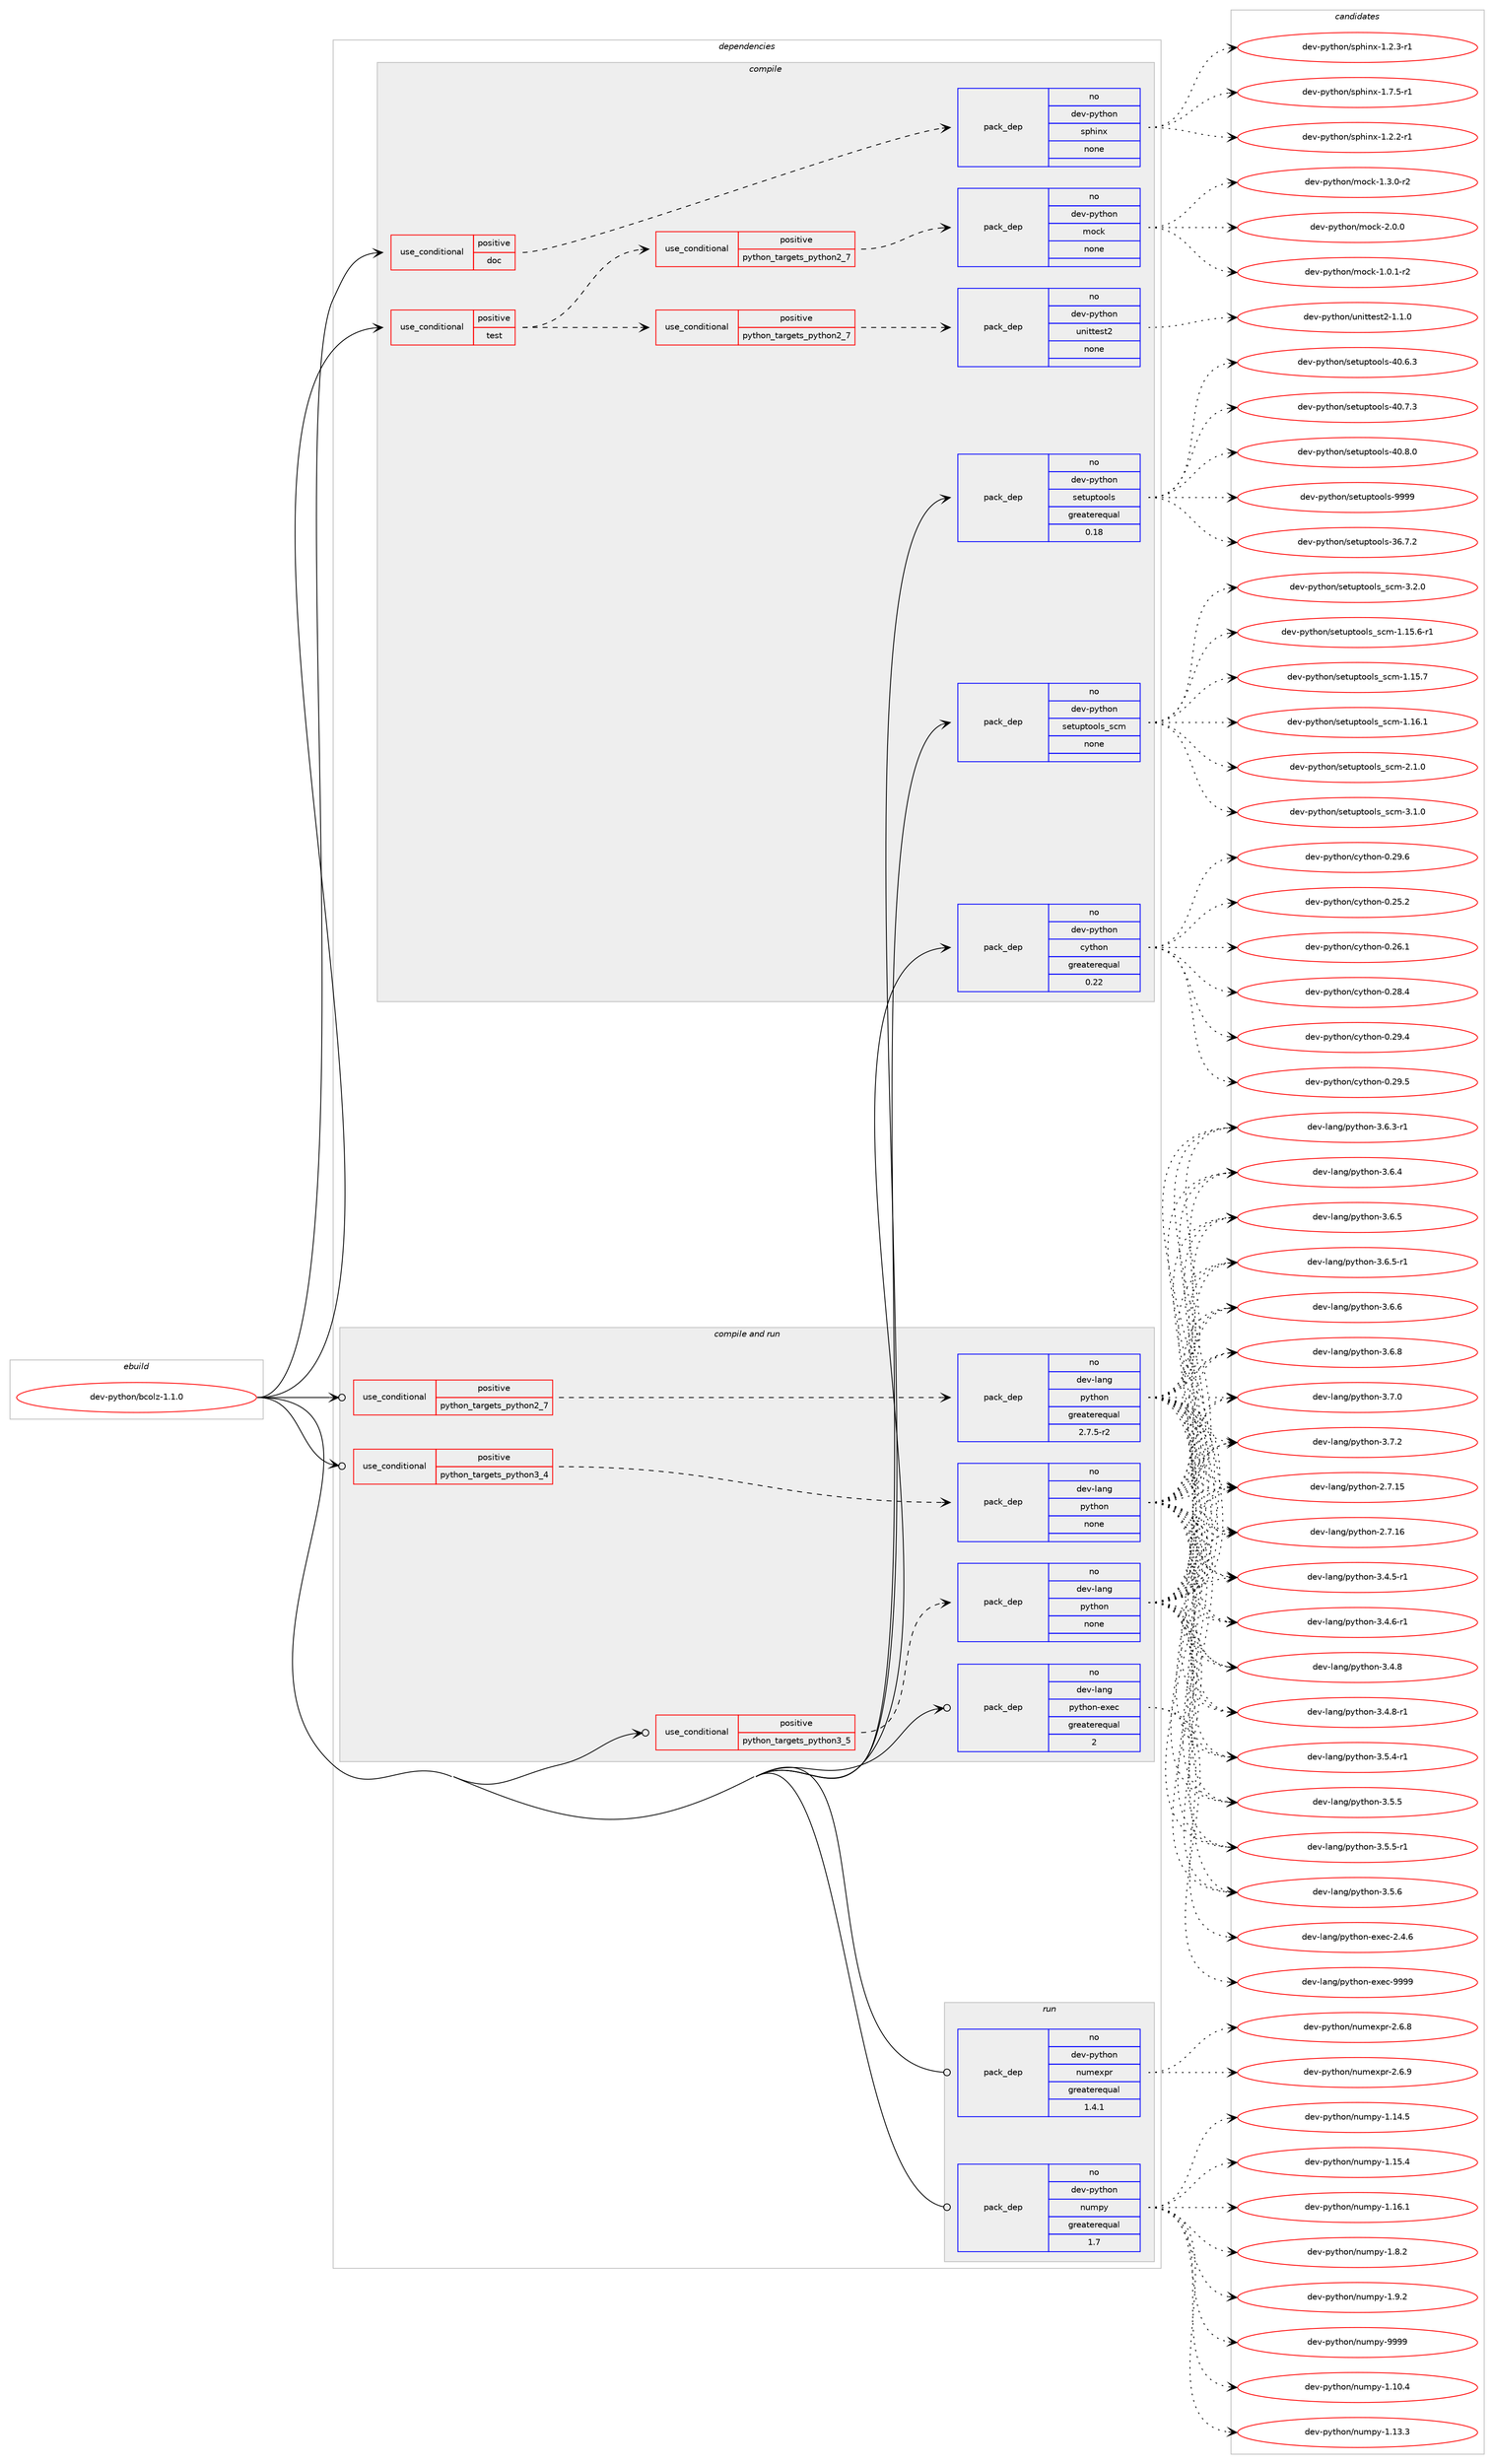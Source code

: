 digraph prolog {

# *************
# Graph options
# *************

newrank=true;
concentrate=true;
compound=true;
graph [rankdir=LR,fontname=Helvetica,fontsize=10,ranksep=1.5];#, ranksep=2.5, nodesep=0.2];
edge  [arrowhead=vee];
node  [fontname=Helvetica,fontsize=10];

# **********
# The ebuild
# **********

subgraph cluster_leftcol {
color=gray;
rank=same;
label=<<i>ebuild</i>>;
id [label="dev-python/bcolz-1.1.0", color=red, width=4, href="../dev-python/bcolz-1.1.0.svg"];
}

# ****************
# The dependencies
# ****************

subgraph cluster_midcol {
color=gray;
label=<<i>dependencies</i>>;
subgraph cluster_compile {
fillcolor="#eeeeee";
style=filled;
label=<<i>compile</i>>;
subgraph cond371519 {
dependency1400696 [label=<<TABLE BORDER="0" CELLBORDER="1" CELLSPACING="0" CELLPADDING="4"><TR><TD ROWSPAN="3" CELLPADDING="10">use_conditional</TD></TR><TR><TD>positive</TD></TR><TR><TD>doc</TD></TR></TABLE>>, shape=none, color=red];
subgraph pack1005950 {
dependency1400697 [label=<<TABLE BORDER="0" CELLBORDER="1" CELLSPACING="0" CELLPADDING="4" WIDTH="220"><TR><TD ROWSPAN="6" CELLPADDING="30">pack_dep</TD></TR><TR><TD WIDTH="110">no</TD></TR><TR><TD>dev-python</TD></TR><TR><TD>sphinx</TD></TR><TR><TD>none</TD></TR><TR><TD></TD></TR></TABLE>>, shape=none, color=blue];
}
dependency1400696:e -> dependency1400697:w [weight=20,style="dashed",arrowhead="vee"];
}
id:e -> dependency1400696:w [weight=20,style="solid",arrowhead="vee"];
subgraph cond371520 {
dependency1400698 [label=<<TABLE BORDER="0" CELLBORDER="1" CELLSPACING="0" CELLPADDING="4"><TR><TD ROWSPAN="3" CELLPADDING="10">use_conditional</TD></TR><TR><TD>positive</TD></TR><TR><TD>test</TD></TR></TABLE>>, shape=none, color=red];
subgraph cond371521 {
dependency1400699 [label=<<TABLE BORDER="0" CELLBORDER="1" CELLSPACING="0" CELLPADDING="4"><TR><TD ROWSPAN="3" CELLPADDING="10">use_conditional</TD></TR><TR><TD>positive</TD></TR><TR><TD>python_targets_python2_7</TD></TR></TABLE>>, shape=none, color=red];
subgraph pack1005951 {
dependency1400700 [label=<<TABLE BORDER="0" CELLBORDER="1" CELLSPACING="0" CELLPADDING="4" WIDTH="220"><TR><TD ROWSPAN="6" CELLPADDING="30">pack_dep</TD></TR><TR><TD WIDTH="110">no</TD></TR><TR><TD>dev-python</TD></TR><TR><TD>mock</TD></TR><TR><TD>none</TD></TR><TR><TD></TD></TR></TABLE>>, shape=none, color=blue];
}
dependency1400699:e -> dependency1400700:w [weight=20,style="dashed",arrowhead="vee"];
}
dependency1400698:e -> dependency1400699:w [weight=20,style="dashed",arrowhead="vee"];
subgraph cond371522 {
dependency1400701 [label=<<TABLE BORDER="0" CELLBORDER="1" CELLSPACING="0" CELLPADDING="4"><TR><TD ROWSPAN="3" CELLPADDING="10">use_conditional</TD></TR><TR><TD>positive</TD></TR><TR><TD>python_targets_python2_7</TD></TR></TABLE>>, shape=none, color=red];
subgraph pack1005952 {
dependency1400702 [label=<<TABLE BORDER="0" CELLBORDER="1" CELLSPACING="0" CELLPADDING="4" WIDTH="220"><TR><TD ROWSPAN="6" CELLPADDING="30">pack_dep</TD></TR><TR><TD WIDTH="110">no</TD></TR><TR><TD>dev-python</TD></TR><TR><TD>unittest2</TD></TR><TR><TD>none</TD></TR><TR><TD></TD></TR></TABLE>>, shape=none, color=blue];
}
dependency1400701:e -> dependency1400702:w [weight=20,style="dashed",arrowhead="vee"];
}
dependency1400698:e -> dependency1400701:w [weight=20,style="dashed",arrowhead="vee"];
}
id:e -> dependency1400698:w [weight=20,style="solid",arrowhead="vee"];
subgraph pack1005953 {
dependency1400703 [label=<<TABLE BORDER="0" CELLBORDER="1" CELLSPACING="0" CELLPADDING="4" WIDTH="220"><TR><TD ROWSPAN="6" CELLPADDING="30">pack_dep</TD></TR><TR><TD WIDTH="110">no</TD></TR><TR><TD>dev-python</TD></TR><TR><TD>cython</TD></TR><TR><TD>greaterequal</TD></TR><TR><TD>0.22</TD></TR></TABLE>>, shape=none, color=blue];
}
id:e -> dependency1400703:w [weight=20,style="solid",arrowhead="vee"];
subgraph pack1005954 {
dependency1400704 [label=<<TABLE BORDER="0" CELLBORDER="1" CELLSPACING="0" CELLPADDING="4" WIDTH="220"><TR><TD ROWSPAN="6" CELLPADDING="30">pack_dep</TD></TR><TR><TD WIDTH="110">no</TD></TR><TR><TD>dev-python</TD></TR><TR><TD>setuptools</TD></TR><TR><TD>greaterequal</TD></TR><TR><TD>0.18</TD></TR></TABLE>>, shape=none, color=blue];
}
id:e -> dependency1400704:w [weight=20,style="solid",arrowhead="vee"];
subgraph pack1005955 {
dependency1400705 [label=<<TABLE BORDER="0" CELLBORDER="1" CELLSPACING="0" CELLPADDING="4" WIDTH="220"><TR><TD ROWSPAN="6" CELLPADDING="30">pack_dep</TD></TR><TR><TD WIDTH="110">no</TD></TR><TR><TD>dev-python</TD></TR><TR><TD>setuptools_scm</TD></TR><TR><TD>none</TD></TR><TR><TD></TD></TR></TABLE>>, shape=none, color=blue];
}
id:e -> dependency1400705:w [weight=20,style="solid",arrowhead="vee"];
}
subgraph cluster_compileandrun {
fillcolor="#eeeeee";
style=filled;
label=<<i>compile and run</i>>;
subgraph cond371523 {
dependency1400706 [label=<<TABLE BORDER="0" CELLBORDER="1" CELLSPACING="0" CELLPADDING="4"><TR><TD ROWSPAN="3" CELLPADDING="10">use_conditional</TD></TR><TR><TD>positive</TD></TR><TR><TD>python_targets_python2_7</TD></TR></TABLE>>, shape=none, color=red];
subgraph pack1005956 {
dependency1400707 [label=<<TABLE BORDER="0" CELLBORDER="1" CELLSPACING="0" CELLPADDING="4" WIDTH="220"><TR><TD ROWSPAN="6" CELLPADDING="30">pack_dep</TD></TR><TR><TD WIDTH="110">no</TD></TR><TR><TD>dev-lang</TD></TR><TR><TD>python</TD></TR><TR><TD>greaterequal</TD></TR><TR><TD>2.7.5-r2</TD></TR></TABLE>>, shape=none, color=blue];
}
dependency1400706:e -> dependency1400707:w [weight=20,style="dashed",arrowhead="vee"];
}
id:e -> dependency1400706:w [weight=20,style="solid",arrowhead="odotvee"];
subgraph cond371524 {
dependency1400708 [label=<<TABLE BORDER="0" CELLBORDER="1" CELLSPACING="0" CELLPADDING="4"><TR><TD ROWSPAN="3" CELLPADDING="10">use_conditional</TD></TR><TR><TD>positive</TD></TR><TR><TD>python_targets_python3_4</TD></TR></TABLE>>, shape=none, color=red];
subgraph pack1005957 {
dependency1400709 [label=<<TABLE BORDER="0" CELLBORDER="1" CELLSPACING="0" CELLPADDING="4" WIDTH="220"><TR><TD ROWSPAN="6" CELLPADDING="30">pack_dep</TD></TR><TR><TD WIDTH="110">no</TD></TR><TR><TD>dev-lang</TD></TR><TR><TD>python</TD></TR><TR><TD>none</TD></TR><TR><TD></TD></TR></TABLE>>, shape=none, color=blue];
}
dependency1400708:e -> dependency1400709:w [weight=20,style="dashed",arrowhead="vee"];
}
id:e -> dependency1400708:w [weight=20,style="solid",arrowhead="odotvee"];
subgraph cond371525 {
dependency1400710 [label=<<TABLE BORDER="0" CELLBORDER="1" CELLSPACING="0" CELLPADDING="4"><TR><TD ROWSPAN="3" CELLPADDING="10">use_conditional</TD></TR><TR><TD>positive</TD></TR><TR><TD>python_targets_python3_5</TD></TR></TABLE>>, shape=none, color=red];
subgraph pack1005958 {
dependency1400711 [label=<<TABLE BORDER="0" CELLBORDER="1" CELLSPACING="0" CELLPADDING="4" WIDTH="220"><TR><TD ROWSPAN="6" CELLPADDING="30">pack_dep</TD></TR><TR><TD WIDTH="110">no</TD></TR><TR><TD>dev-lang</TD></TR><TR><TD>python</TD></TR><TR><TD>none</TD></TR><TR><TD></TD></TR></TABLE>>, shape=none, color=blue];
}
dependency1400710:e -> dependency1400711:w [weight=20,style="dashed",arrowhead="vee"];
}
id:e -> dependency1400710:w [weight=20,style="solid",arrowhead="odotvee"];
subgraph pack1005959 {
dependency1400712 [label=<<TABLE BORDER="0" CELLBORDER="1" CELLSPACING="0" CELLPADDING="4" WIDTH="220"><TR><TD ROWSPAN="6" CELLPADDING="30">pack_dep</TD></TR><TR><TD WIDTH="110">no</TD></TR><TR><TD>dev-lang</TD></TR><TR><TD>python-exec</TD></TR><TR><TD>greaterequal</TD></TR><TR><TD>2</TD></TR></TABLE>>, shape=none, color=blue];
}
id:e -> dependency1400712:w [weight=20,style="solid",arrowhead="odotvee"];
}
subgraph cluster_run {
fillcolor="#eeeeee";
style=filled;
label=<<i>run</i>>;
subgraph pack1005960 {
dependency1400713 [label=<<TABLE BORDER="0" CELLBORDER="1" CELLSPACING="0" CELLPADDING="4" WIDTH="220"><TR><TD ROWSPAN="6" CELLPADDING="30">pack_dep</TD></TR><TR><TD WIDTH="110">no</TD></TR><TR><TD>dev-python</TD></TR><TR><TD>numexpr</TD></TR><TR><TD>greaterequal</TD></TR><TR><TD>1.4.1</TD></TR></TABLE>>, shape=none, color=blue];
}
id:e -> dependency1400713:w [weight=20,style="solid",arrowhead="odot"];
subgraph pack1005961 {
dependency1400714 [label=<<TABLE BORDER="0" CELLBORDER="1" CELLSPACING="0" CELLPADDING="4" WIDTH="220"><TR><TD ROWSPAN="6" CELLPADDING="30">pack_dep</TD></TR><TR><TD WIDTH="110">no</TD></TR><TR><TD>dev-python</TD></TR><TR><TD>numpy</TD></TR><TR><TD>greaterequal</TD></TR><TR><TD>1.7</TD></TR></TABLE>>, shape=none, color=blue];
}
id:e -> dependency1400714:w [weight=20,style="solid",arrowhead="odot"];
}
}

# **************
# The candidates
# **************

subgraph cluster_choices {
rank=same;
color=gray;
label=<<i>candidates</i>>;

subgraph choice1005950 {
color=black;
nodesep=1;
choice10010111845112121116104111110471151121041051101204549465046504511449 [label="dev-python/sphinx-1.2.2-r1", color=red, width=4,href="../dev-python/sphinx-1.2.2-r1.svg"];
choice10010111845112121116104111110471151121041051101204549465046514511449 [label="dev-python/sphinx-1.2.3-r1", color=red, width=4,href="../dev-python/sphinx-1.2.3-r1.svg"];
choice10010111845112121116104111110471151121041051101204549465546534511449 [label="dev-python/sphinx-1.7.5-r1", color=red, width=4,href="../dev-python/sphinx-1.7.5-r1.svg"];
dependency1400697:e -> choice10010111845112121116104111110471151121041051101204549465046504511449:w [style=dotted,weight="100"];
dependency1400697:e -> choice10010111845112121116104111110471151121041051101204549465046514511449:w [style=dotted,weight="100"];
dependency1400697:e -> choice10010111845112121116104111110471151121041051101204549465546534511449:w [style=dotted,weight="100"];
}
subgraph choice1005951 {
color=black;
nodesep=1;
choice1001011184511212111610411111047109111991074549464846494511450 [label="dev-python/mock-1.0.1-r2", color=red, width=4,href="../dev-python/mock-1.0.1-r2.svg"];
choice1001011184511212111610411111047109111991074549465146484511450 [label="dev-python/mock-1.3.0-r2", color=red, width=4,href="../dev-python/mock-1.3.0-r2.svg"];
choice100101118451121211161041111104710911199107455046484648 [label="dev-python/mock-2.0.0", color=red, width=4,href="../dev-python/mock-2.0.0.svg"];
dependency1400700:e -> choice1001011184511212111610411111047109111991074549464846494511450:w [style=dotted,weight="100"];
dependency1400700:e -> choice1001011184511212111610411111047109111991074549465146484511450:w [style=dotted,weight="100"];
dependency1400700:e -> choice100101118451121211161041111104710911199107455046484648:w [style=dotted,weight="100"];
}
subgraph choice1005952 {
color=black;
nodesep=1;
choice100101118451121211161041111104711711010511611610111511650454946494648 [label="dev-python/unittest2-1.1.0", color=red, width=4,href="../dev-python/unittest2-1.1.0.svg"];
dependency1400702:e -> choice100101118451121211161041111104711711010511611610111511650454946494648:w [style=dotted,weight="100"];
}
subgraph choice1005953 {
color=black;
nodesep=1;
choice10010111845112121116104111110479912111610411111045484650534650 [label="dev-python/cython-0.25.2", color=red, width=4,href="../dev-python/cython-0.25.2.svg"];
choice10010111845112121116104111110479912111610411111045484650544649 [label="dev-python/cython-0.26.1", color=red, width=4,href="../dev-python/cython-0.26.1.svg"];
choice10010111845112121116104111110479912111610411111045484650564652 [label="dev-python/cython-0.28.4", color=red, width=4,href="../dev-python/cython-0.28.4.svg"];
choice10010111845112121116104111110479912111610411111045484650574652 [label="dev-python/cython-0.29.4", color=red, width=4,href="../dev-python/cython-0.29.4.svg"];
choice10010111845112121116104111110479912111610411111045484650574653 [label="dev-python/cython-0.29.5", color=red, width=4,href="../dev-python/cython-0.29.5.svg"];
choice10010111845112121116104111110479912111610411111045484650574654 [label="dev-python/cython-0.29.6", color=red, width=4,href="../dev-python/cython-0.29.6.svg"];
dependency1400703:e -> choice10010111845112121116104111110479912111610411111045484650534650:w [style=dotted,weight="100"];
dependency1400703:e -> choice10010111845112121116104111110479912111610411111045484650544649:w [style=dotted,weight="100"];
dependency1400703:e -> choice10010111845112121116104111110479912111610411111045484650564652:w [style=dotted,weight="100"];
dependency1400703:e -> choice10010111845112121116104111110479912111610411111045484650574652:w [style=dotted,weight="100"];
dependency1400703:e -> choice10010111845112121116104111110479912111610411111045484650574653:w [style=dotted,weight="100"];
dependency1400703:e -> choice10010111845112121116104111110479912111610411111045484650574654:w [style=dotted,weight="100"];
}
subgraph choice1005954 {
color=black;
nodesep=1;
choice100101118451121211161041111104711510111611711211611111110811545515446554650 [label="dev-python/setuptools-36.7.2", color=red, width=4,href="../dev-python/setuptools-36.7.2.svg"];
choice100101118451121211161041111104711510111611711211611111110811545524846544651 [label="dev-python/setuptools-40.6.3", color=red, width=4,href="../dev-python/setuptools-40.6.3.svg"];
choice100101118451121211161041111104711510111611711211611111110811545524846554651 [label="dev-python/setuptools-40.7.3", color=red, width=4,href="../dev-python/setuptools-40.7.3.svg"];
choice100101118451121211161041111104711510111611711211611111110811545524846564648 [label="dev-python/setuptools-40.8.0", color=red, width=4,href="../dev-python/setuptools-40.8.0.svg"];
choice10010111845112121116104111110471151011161171121161111111081154557575757 [label="dev-python/setuptools-9999", color=red, width=4,href="../dev-python/setuptools-9999.svg"];
dependency1400704:e -> choice100101118451121211161041111104711510111611711211611111110811545515446554650:w [style=dotted,weight="100"];
dependency1400704:e -> choice100101118451121211161041111104711510111611711211611111110811545524846544651:w [style=dotted,weight="100"];
dependency1400704:e -> choice100101118451121211161041111104711510111611711211611111110811545524846554651:w [style=dotted,weight="100"];
dependency1400704:e -> choice100101118451121211161041111104711510111611711211611111110811545524846564648:w [style=dotted,weight="100"];
dependency1400704:e -> choice10010111845112121116104111110471151011161171121161111111081154557575757:w [style=dotted,weight="100"];
}
subgraph choice1005955 {
color=black;
nodesep=1;
choice10010111845112121116104111110471151011161171121161111111081159511599109454946495346544511449 [label="dev-python/setuptools_scm-1.15.6-r1", color=red, width=4,href="../dev-python/setuptools_scm-1.15.6-r1.svg"];
choice1001011184511212111610411111047115101116117112116111111108115951159910945494649534655 [label="dev-python/setuptools_scm-1.15.7", color=red, width=4,href="../dev-python/setuptools_scm-1.15.7.svg"];
choice1001011184511212111610411111047115101116117112116111111108115951159910945494649544649 [label="dev-python/setuptools_scm-1.16.1", color=red, width=4,href="../dev-python/setuptools_scm-1.16.1.svg"];
choice10010111845112121116104111110471151011161171121161111111081159511599109455046494648 [label="dev-python/setuptools_scm-2.1.0", color=red, width=4,href="../dev-python/setuptools_scm-2.1.0.svg"];
choice10010111845112121116104111110471151011161171121161111111081159511599109455146494648 [label="dev-python/setuptools_scm-3.1.0", color=red, width=4,href="../dev-python/setuptools_scm-3.1.0.svg"];
choice10010111845112121116104111110471151011161171121161111111081159511599109455146504648 [label="dev-python/setuptools_scm-3.2.0", color=red, width=4,href="../dev-python/setuptools_scm-3.2.0.svg"];
dependency1400705:e -> choice10010111845112121116104111110471151011161171121161111111081159511599109454946495346544511449:w [style=dotted,weight="100"];
dependency1400705:e -> choice1001011184511212111610411111047115101116117112116111111108115951159910945494649534655:w [style=dotted,weight="100"];
dependency1400705:e -> choice1001011184511212111610411111047115101116117112116111111108115951159910945494649544649:w [style=dotted,weight="100"];
dependency1400705:e -> choice10010111845112121116104111110471151011161171121161111111081159511599109455046494648:w [style=dotted,weight="100"];
dependency1400705:e -> choice10010111845112121116104111110471151011161171121161111111081159511599109455146494648:w [style=dotted,weight="100"];
dependency1400705:e -> choice10010111845112121116104111110471151011161171121161111111081159511599109455146504648:w [style=dotted,weight="100"];
}
subgraph choice1005956 {
color=black;
nodesep=1;
choice10010111845108971101034711212111610411111045504655464953 [label="dev-lang/python-2.7.15", color=red, width=4,href="../dev-lang/python-2.7.15.svg"];
choice10010111845108971101034711212111610411111045504655464954 [label="dev-lang/python-2.7.16", color=red, width=4,href="../dev-lang/python-2.7.16.svg"];
choice1001011184510897110103471121211161041111104551465246534511449 [label="dev-lang/python-3.4.5-r1", color=red, width=4,href="../dev-lang/python-3.4.5-r1.svg"];
choice1001011184510897110103471121211161041111104551465246544511449 [label="dev-lang/python-3.4.6-r1", color=red, width=4,href="../dev-lang/python-3.4.6-r1.svg"];
choice100101118451089711010347112121116104111110455146524656 [label="dev-lang/python-3.4.8", color=red, width=4,href="../dev-lang/python-3.4.8.svg"];
choice1001011184510897110103471121211161041111104551465246564511449 [label="dev-lang/python-3.4.8-r1", color=red, width=4,href="../dev-lang/python-3.4.8-r1.svg"];
choice1001011184510897110103471121211161041111104551465346524511449 [label="dev-lang/python-3.5.4-r1", color=red, width=4,href="../dev-lang/python-3.5.4-r1.svg"];
choice100101118451089711010347112121116104111110455146534653 [label="dev-lang/python-3.5.5", color=red, width=4,href="../dev-lang/python-3.5.5.svg"];
choice1001011184510897110103471121211161041111104551465346534511449 [label="dev-lang/python-3.5.5-r1", color=red, width=4,href="../dev-lang/python-3.5.5-r1.svg"];
choice100101118451089711010347112121116104111110455146534654 [label="dev-lang/python-3.5.6", color=red, width=4,href="../dev-lang/python-3.5.6.svg"];
choice1001011184510897110103471121211161041111104551465446514511449 [label="dev-lang/python-3.6.3-r1", color=red, width=4,href="../dev-lang/python-3.6.3-r1.svg"];
choice100101118451089711010347112121116104111110455146544652 [label="dev-lang/python-3.6.4", color=red, width=4,href="../dev-lang/python-3.6.4.svg"];
choice100101118451089711010347112121116104111110455146544653 [label="dev-lang/python-3.6.5", color=red, width=4,href="../dev-lang/python-3.6.5.svg"];
choice1001011184510897110103471121211161041111104551465446534511449 [label="dev-lang/python-3.6.5-r1", color=red, width=4,href="../dev-lang/python-3.6.5-r1.svg"];
choice100101118451089711010347112121116104111110455146544654 [label="dev-lang/python-3.6.6", color=red, width=4,href="../dev-lang/python-3.6.6.svg"];
choice100101118451089711010347112121116104111110455146544656 [label="dev-lang/python-3.6.8", color=red, width=4,href="../dev-lang/python-3.6.8.svg"];
choice100101118451089711010347112121116104111110455146554648 [label="dev-lang/python-3.7.0", color=red, width=4,href="../dev-lang/python-3.7.0.svg"];
choice100101118451089711010347112121116104111110455146554650 [label="dev-lang/python-3.7.2", color=red, width=4,href="../dev-lang/python-3.7.2.svg"];
dependency1400707:e -> choice10010111845108971101034711212111610411111045504655464953:w [style=dotted,weight="100"];
dependency1400707:e -> choice10010111845108971101034711212111610411111045504655464954:w [style=dotted,weight="100"];
dependency1400707:e -> choice1001011184510897110103471121211161041111104551465246534511449:w [style=dotted,weight="100"];
dependency1400707:e -> choice1001011184510897110103471121211161041111104551465246544511449:w [style=dotted,weight="100"];
dependency1400707:e -> choice100101118451089711010347112121116104111110455146524656:w [style=dotted,weight="100"];
dependency1400707:e -> choice1001011184510897110103471121211161041111104551465246564511449:w [style=dotted,weight="100"];
dependency1400707:e -> choice1001011184510897110103471121211161041111104551465346524511449:w [style=dotted,weight="100"];
dependency1400707:e -> choice100101118451089711010347112121116104111110455146534653:w [style=dotted,weight="100"];
dependency1400707:e -> choice1001011184510897110103471121211161041111104551465346534511449:w [style=dotted,weight="100"];
dependency1400707:e -> choice100101118451089711010347112121116104111110455146534654:w [style=dotted,weight="100"];
dependency1400707:e -> choice1001011184510897110103471121211161041111104551465446514511449:w [style=dotted,weight="100"];
dependency1400707:e -> choice100101118451089711010347112121116104111110455146544652:w [style=dotted,weight="100"];
dependency1400707:e -> choice100101118451089711010347112121116104111110455146544653:w [style=dotted,weight="100"];
dependency1400707:e -> choice1001011184510897110103471121211161041111104551465446534511449:w [style=dotted,weight="100"];
dependency1400707:e -> choice100101118451089711010347112121116104111110455146544654:w [style=dotted,weight="100"];
dependency1400707:e -> choice100101118451089711010347112121116104111110455146544656:w [style=dotted,weight="100"];
dependency1400707:e -> choice100101118451089711010347112121116104111110455146554648:w [style=dotted,weight="100"];
dependency1400707:e -> choice100101118451089711010347112121116104111110455146554650:w [style=dotted,weight="100"];
}
subgraph choice1005957 {
color=black;
nodesep=1;
choice10010111845108971101034711212111610411111045504655464953 [label="dev-lang/python-2.7.15", color=red, width=4,href="../dev-lang/python-2.7.15.svg"];
choice10010111845108971101034711212111610411111045504655464954 [label="dev-lang/python-2.7.16", color=red, width=4,href="../dev-lang/python-2.7.16.svg"];
choice1001011184510897110103471121211161041111104551465246534511449 [label="dev-lang/python-3.4.5-r1", color=red, width=4,href="../dev-lang/python-3.4.5-r1.svg"];
choice1001011184510897110103471121211161041111104551465246544511449 [label="dev-lang/python-3.4.6-r1", color=red, width=4,href="../dev-lang/python-3.4.6-r1.svg"];
choice100101118451089711010347112121116104111110455146524656 [label="dev-lang/python-3.4.8", color=red, width=4,href="../dev-lang/python-3.4.8.svg"];
choice1001011184510897110103471121211161041111104551465246564511449 [label="dev-lang/python-3.4.8-r1", color=red, width=4,href="../dev-lang/python-3.4.8-r1.svg"];
choice1001011184510897110103471121211161041111104551465346524511449 [label="dev-lang/python-3.5.4-r1", color=red, width=4,href="../dev-lang/python-3.5.4-r1.svg"];
choice100101118451089711010347112121116104111110455146534653 [label="dev-lang/python-3.5.5", color=red, width=4,href="../dev-lang/python-3.5.5.svg"];
choice1001011184510897110103471121211161041111104551465346534511449 [label="dev-lang/python-3.5.5-r1", color=red, width=4,href="../dev-lang/python-3.5.5-r1.svg"];
choice100101118451089711010347112121116104111110455146534654 [label="dev-lang/python-3.5.6", color=red, width=4,href="../dev-lang/python-3.5.6.svg"];
choice1001011184510897110103471121211161041111104551465446514511449 [label="dev-lang/python-3.6.3-r1", color=red, width=4,href="../dev-lang/python-3.6.3-r1.svg"];
choice100101118451089711010347112121116104111110455146544652 [label="dev-lang/python-3.6.4", color=red, width=4,href="../dev-lang/python-3.6.4.svg"];
choice100101118451089711010347112121116104111110455146544653 [label="dev-lang/python-3.6.5", color=red, width=4,href="../dev-lang/python-3.6.5.svg"];
choice1001011184510897110103471121211161041111104551465446534511449 [label="dev-lang/python-3.6.5-r1", color=red, width=4,href="../dev-lang/python-3.6.5-r1.svg"];
choice100101118451089711010347112121116104111110455146544654 [label="dev-lang/python-3.6.6", color=red, width=4,href="../dev-lang/python-3.6.6.svg"];
choice100101118451089711010347112121116104111110455146544656 [label="dev-lang/python-3.6.8", color=red, width=4,href="../dev-lang/python-3.6.8.svg"];
choice100101118451089711010347112121116104111110455146554648 [label="dev-lang/python-3.7.0", color=red, width=4,href="../dev-lang/python-3.7.0.svg"];
choice100101118451089711010347112121116104111110455146554650 [label="dev-lang/python-3.7.2", color=red, width=4,href="../dev-lang/python-3.7.2.svg"];
dependency1400709:e -> choice10010111845108971101034711212111610411111045504655464953:w [style=dotted,weight="100"];
dependency1400709:e -> choice10010111845108971101034711212111610411111045504655464954:w [style=dotted,weight="100"];
dependency1400709:e -> choice1001011184510897110103471121211161041111104551465246534511449:w [style=dotted,weight="100"];
dependency1400709:e -> choice1001011184510897110103471121211161041111104551465246544511449:w [style=dotted,weight="100"];
dependency1400709:e -> choice100101118451089711010347112121116104111110455146524656:w [style=dotted,weight="100"];
dependency1400709:e -> choice1001011184510897110103471121211161041111104551465246564511449:w [style=dotted,weight="100"];
dependency1400709:e -> choice1001011184510897110103471121211161041111104551465346524511449:w [style=dotted,weight="100"];
dependency1400709:e -> choice100101118451089711010347112121116104111110455146534653:w [style=dotted,weight="100"];
dependency1400709:e -> choice1001011184510897110103471121211161041111104551465346534511449:w [style=dotted,weight="100"];
dependency1400709:e -> choice100101118451089711010347112121116104111110455146534654:w [style=dotted,weight="100"];
dependency1400709:e -> choice1001011184510897110103471121211161041111104551465446514511449:w [style=dotted,weight="100"];
dependency1400709:e -> choice100101118451089711010347112121116104111110455146544652:w [style=dotted,weight="100"];
dependency1400709:e -> choice100101118451089711010347112121116104111110455146544653:w [style=dotted,weight="100"];
dependency1400709:e -> choice1001011184510897110103471121211161041111104551465446534511449:w [style=dotted,weight="100"];
dependency1400709:e -> choice100101118451089711010347112121116104111110455146544654:w [style=dotted,weight="100"];
dependency1400709:e -> choice100101118451089711010347112121116104111110455146544656:w [style=dotted,weight="100"];
dependency1400709:e -> choice100101118451089711010347112121116104111110455146554648:w [style=dotted,weight="100"];
dependency1400709:e -> choice100101118451089711010347112121116104111110455146554650:w [style=dotted,weight="100"];
}
subgraph choice1005958 {
color=black;
nodesep=1;
choice10010111845108971101034711212111610411111045504655464953 [label="dev-lang/python-2.7.15", color=red, width=4,href="../dev-lang/python-2.7.15.svg"];
choice10010111845108971101034711212111610411111045504655464954 [label="dev-lang/python-2.7.16", color=red, width=4,href="../dev-lang/python-2.7.16.svg"];
choice1001011184510897110103471121211161041111104551465246534511449 [label="dev-lang/python-3.4.5-r1", color=red, width=4,href="../dev-lang/python-3.4.5-r1.svg"];
choice1001011184510897110103471121211161041111104551465246544511449 [label="dev-lang/python-3.4.6-r1", color=red, width=4,href="../dev-lang/python-3.4.6-r1.svg"];
choice100101118451089711010347112121116104111110455146524656 [label="dev-lang/python-3.4.8", color=red, width=4,href="../dev-lang/python-3.4.8.svg"];
choice1001011184510897110103471121211161041111104551465246564511449 [label="dev-lang/python-3.4.8-r1", color=red, width=4,href="../dev-lang/python-3.4.8-r1.svg"];
choice1001011184510897110103471121211161041111104551465346524511449 [label="dev-lang/python-3.5.4-r1", color=red, width=4,href="../dev-lang/python-3.5.4-r1.svg"];
choice100101118451089711010347112121116104111110455146534653 [label="dev-lang/python-3.5.5", color=red, width=4,href="../dev-lang/python-3.5.5.svg"];
choice1001011184510897110103471121211161041111104551465346534511449 [label="dev-lang/python-3.5.5-r1", color=red, width=4,href="../dev-lang/python-3.5.5-r1.svg"];
choice100101118451089711010347112121116104111110455146534654 [label="dev-lang/python-3.5.6", color=red, width=4,href="../dev-lang/python-3.5.6.svg"];
choice1001011184510897110103471121211161041111104551465446514511449 [label="dev-lang/python-3.6.3-r1", color=red, width=4,href="../dev-lang/python-3.6.3-r1.svg"];
choice100101118451089711010347112121116104111110455146544652 [label="dev-lang/python-3.6.4", color=red, width=4,href="../dev-lang/python-3.6.4.svg"];
choice100101118451089711010347112121116104111110455146544653 [label="dev-lang/python-3.6.5", color=red, width=4,href="../dev-lang/python-3.6.5.svg"];
choice1001011184510897110103471121211161041111104551465446534511449 [label="dev-lang/python-3.6.5-r1", color=red, width=4,href="../dev-lang/python-3.6.5-r1.svg"];
choice100101118451089711010347112121116104111110455146544654 [label="dev-lang/python-3.6.6", color=red, width=4,href="../dev-lang/python-3.6.6.svg"];
choice100101118451089711010347112121116104111110455146544656 [label="dev-lang/python-3.6.8", color=red, width=4,href="../dev-lang/python-3.6.8.svg"];
choice100101118451089711010347112121116104111110455146554648 [label="dev-lang/python-3.7.0", color=red, width=4,href="../dev-lang/python-3.7.0.svg"];
choice100101118451089711010347112121116104111110455146554650 [label="dev-lang/python-3.7.2", color=red, width=4,href="../dev-lang/python-3.7.2.svg"];
dependency1400711:e -> choice10010111845108971101034711212111610411111045504655464953:w [style=dotted,weight="100"];
dependency1400711:e -> choice10010111845108971101034711212111610411111045504655464954:w [style=dotted,weight="100"];
dependency1400711:e -> choice1001011184510897110103471121211161041111104551465246534511449:w [style=dotted,weight="100"];
dependency1400711:e -> choice1001011184510897110103471121211161041111104551465246544511449:w [style=dotted,weight="100"];
dependency1400711:e -> choice100101118451089711010347112121116104111110455146524656:w [style=dotted,weight="100"];
dependency1400711:e -> choice1001011184510897110103471121211161041111104551465246564511449:w [style=dotted,weight="100"];
dependency1400711:e -> choice1001011184510897110103471121211161041111104551465346524511449:w [style=dotted,weight="100"];
dependency1400711:e -> choice100101118451089711010347112121116104111110455146534653:w [style=dotted,weight="100"];
dependency1400711:e -> choice1001011184510897110103471121211161041111104551465346534511449:w [style=dotted,weight="100"];
dependency1400711:e -> choice100101118451089711010347112121116104111110455146534654:w [style=dotted,weight="100"];
dependency1400711:e -> choice1001011184510897110103471121211161041111104551465446514511449:w [style=dotted,weight="100"];
dependency1400711:e -> choice100101118451089711010347112121116104111110455146544652:w [style=dotted,weight="100"];
dependency1400711:e -> choice100101118451089711010347112121116104111110455146544653:w [style=dotted,weight="100"];
dependency1400711:e -> choice1001011184510897110103471121211161041111104551465446534511449:w [style=dotted,weight="100"];
dependency1400711:e -> choice100101118451089711010347112121116104111110455146544654:w [style=dotted,weight="100"];
dependency1400711:e -> choice100101118451089711010347112121116104111110455146544656:w [style=dotted,weight="100"];
dependency1400711:e -> choice100101118451089711010347112121116104111110455146554648:w [style=dotted,weight="100"];
dependency1400711:e -> choice100101118451089711010347112121116104111110455146554650:w [style=dotted,weight="100"];
}
subgraph choice1005959 {
color=black;
nodesep=1;
choice1001011184510897110103471121211161041111104510112010199455046524654 [label="dev-lang/python-exec-2.4.6", color=red, width=4,href="../dev-lang/python-exec-2.4.6.svg"];
choice10010111845108971101034711212111610411111045101120101994557575757 [label="dev-lang/python-exec-9999", color=red, width=4,href="../dev-lang/python-exec-9999.svg"];
dependency1400712:e -> choice1001011184510897110103471121211161041111104510112010199455046524654:w [style=dotted,weight="100"];
dependency1400712:e -> choice10010111845108971101034711212111610411111045101120101994557575757:w [style=dotted,weight="100"];
}
subgraph choice1005960 {
color=black;
nodesep=1;
choice1001011184511212111610411111047110117109101120112114455046544656 [label="dev-python/numexpr-2.6.8", color=red, width=4,href="../dev-python/numexpr-2.6.8.svg"];
choice1001011184511212111610411111047110117109101120112114455046544657 [label="dev-python/numexpr-2.6.9", color=red, width=4,href="../dev-python/numexpr-2.6.9.svg"];
dependency1400713:e -> choice1001011184511212111610411111047110117109101120112114455046544656:w [style=dotted,weight="100"];
dependency1400713:e -> choice1001011184511212111610411111047110117109101120112114455046544657:w [style=dotted,weight="100"];
}
subgraph choice1005961 {
color=black;
nodesep=1;
choice100101118451121211161041111104711011710911212145494649484652 [label="dev-python/numpy-1.10.4", color=red, width=4,href="../dev-python/numpy-1.10.4.svg"];
choice100101118451121211161041111104711011710911212145494649514651 [label="dev-python/numpy-1.13.3", color=red, width=4,href="../dev-python/numpy-1.13.3.svg"];
choice100101118451121211161041111104711011710911212145494649524653 [label="dev-python/numpy-1.14.5", color=red, width=4,href="../dev-python/numpy-1.14.5.svg"];
choice100101118451121211161041111104711011710911212145494649534652 [label="dev-python/numpy-1.15.4", color=red, width=4,href="../dev-python/numpy-1.15.4.svg"];
choice100101118451121211161041111104711011710911212145494649544649 [label="dev-python/numpy-1.16.1", color=red, width=4,href="../dev-python/numpy-1.16.1.svg"];
choice1001011184511212111610411111047110117109112121454946564650 [label="dev-python/numpy-1.8.2", color=red, width=4,href="../dev-python/numpy-1.8.2.svg"];
choice1001011184511212111610411111047110117109112121454946574650 [label="dev-python/numpy-1.9.2", color=red, width=4,href="../dev-python/numpy-1.9.2.svg"];
choice10010111845112121116104111110471101171091121214557575757 [label="dev-python/numpy-9999", color=red, width=4,href="../dev-python/numpy-9999.svg"];
dependency1400714:e -> choice100101118451121211161041111104711011710911212145494649484652:w [style=dotted,weight="100"];
dependency1400714:e -> choice100101118451121211161041111104711011710911212145494649514651:w [style=dotted,weight="100"];
dependency1400714:e -> choice100101118451121211161041111104711011710911212145494649524653:w [style=dotted,weight="100"];
dependency1400714:e -> choice100101118451121211161041111104711011710911212145494649534652:w [style=dotted,weight="100"];
dependency1400714:e -> choice100101118451121211161041111104711011710911212145494649544649:w [style=dotted,weight="100"];
dependency1400714:e -> choice1001011184511212111610411111047110117109112121454946564650:w [style=dotted,weight="100"];
dependency1400714:e -> choice1001011184511212111610411111047110117109112121454946574650:w [style=dotted,weight="100"];
dependency1400714:e -> choice10010111845112121116104111110471101171091121214557575757:w [style=dotted,weight="100"];
}
}

}
